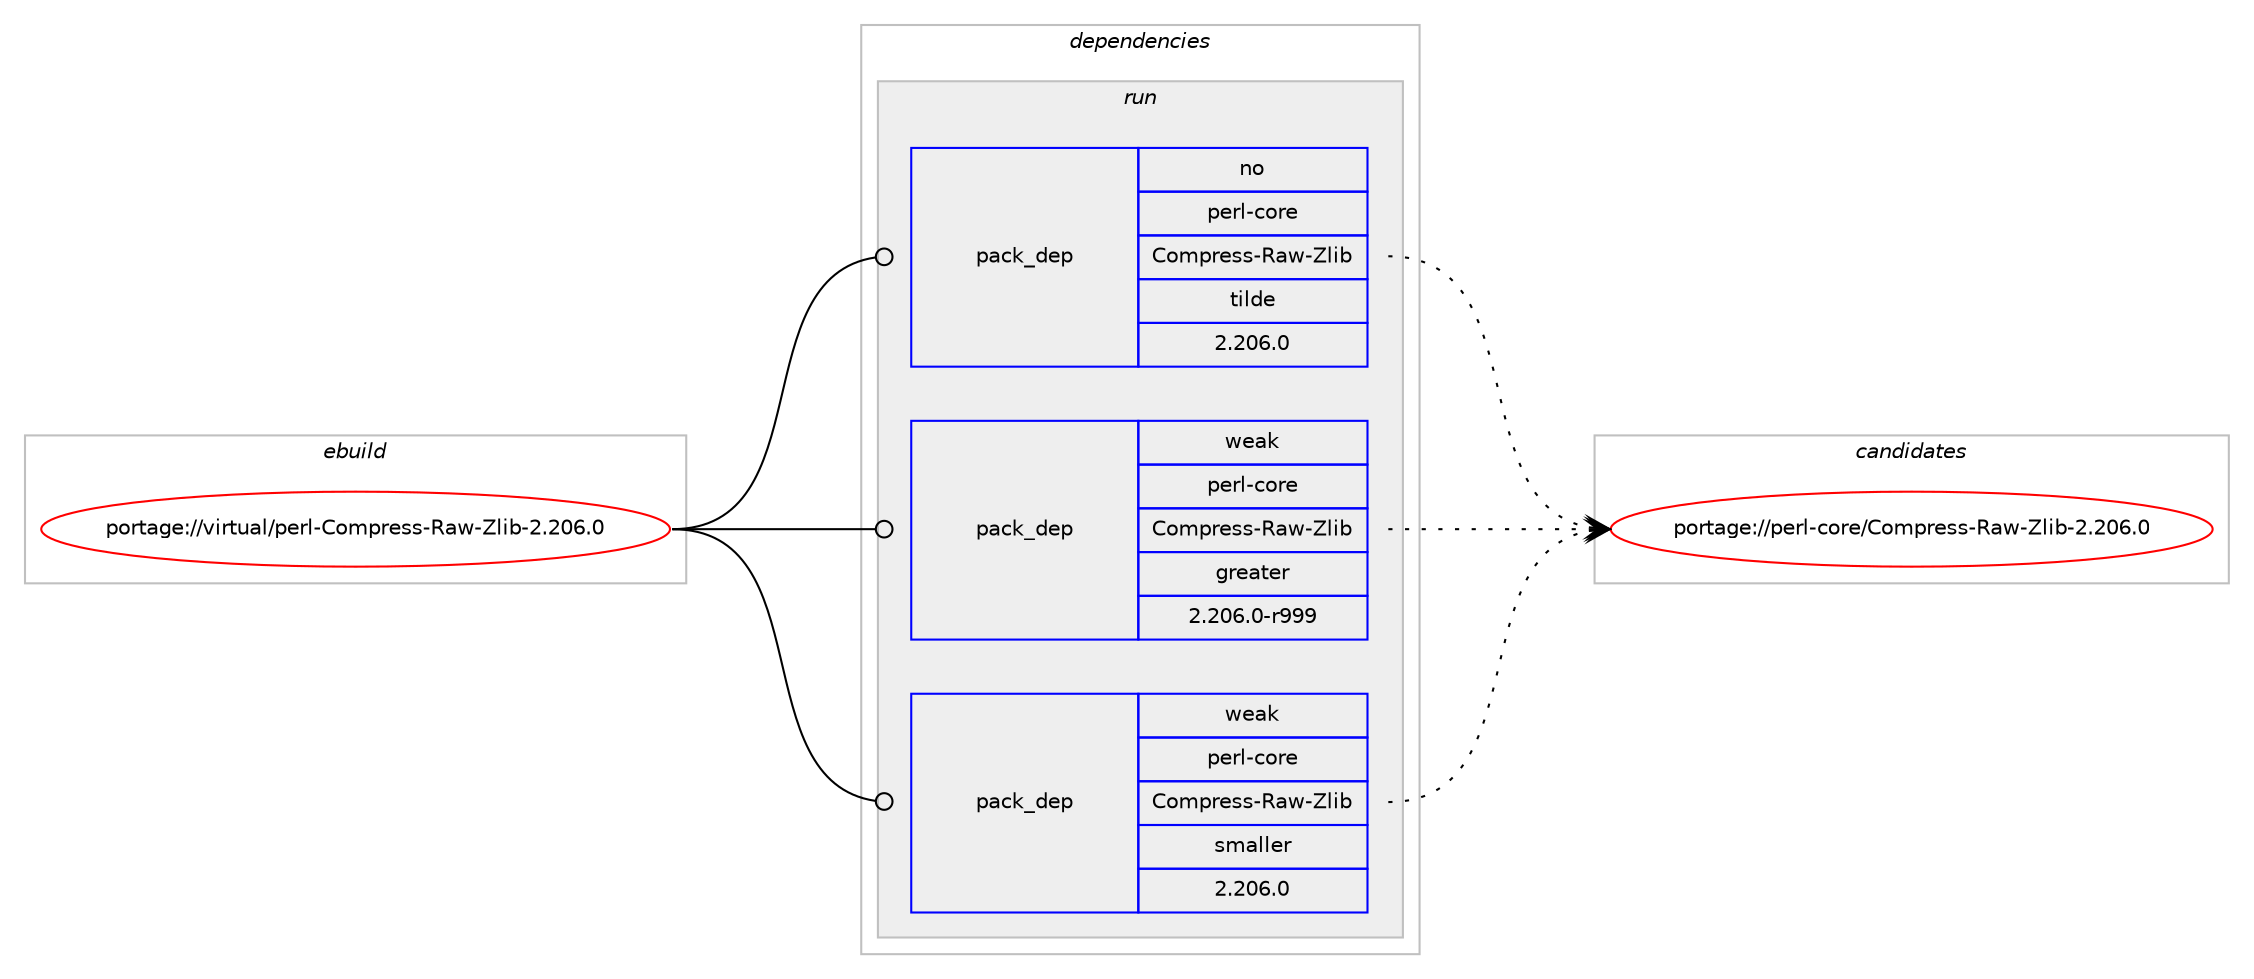 digraph prolog {

# *************
# Graph options
# *************

newrank=true;
concentrate=true;
compound=true;
graph [rankdir=LR,fontname=Helvetica,fontsize=10,ranksep=1.5];#, ranksep=2.5, nodesep=0.2];
edge  [arrowhead=vee];
node  [fontname=Helvetica,fontsize=10];

# **********
# The ebuild
# **********

subgraph cluster_leftcol {
color=gray;
rank=same;
label=<<i>ebuild</i>>;
id [label="portage://virtual/perl-Compress-Raw-Zlib-2.206.0", color=red, width=4, href="../virtual/perl-Compress-Raw-Zlib-2.206.0.svg"];
}

# ****************
# The dependencies
# ****************

subgraph cluster_midcol {
color=gray;
label=<<i>dependencies</i>>;
subgraph cluster_compile {
fillcolor="#eeeeee";
style=filled;
label=<<i>compile</i>>;
}
subgraph cluster_compileandrun {
fillcolor="#eeeeee";
style=filled;
label=<<i>compile and run</i>>;
}
subgraph cluster_run {
fillcolor="#eeeeee";
style=filled;
label=<<i>run</i>>;
# *** BEGIN UNKNOWN DEPENDENCY TYPE (TODO) ***
# id -> package_dependency(portage://virtual/perl-Compress-Raw-Zlib-2.206.0,run,no,dev-lang,perl,none,[,,],any_same_slot,[])
# *** END UNKNOWN DEPENDENCY TYPE (TODO) ***

subgraph pack448 {
dependency1361 [label=<<TABLE BORDER="0" CELLBORDER="1" CELLSPACING="0" CELLPADDING="4" WIDTH="220"><TR><TD ROWSPAN="6" CELLPADDING="30">pack_dep</TD></TR><TR><TD WIDTH="110">no</TD></TR><TR><TD>perl-core</TD></TR><TR><TD>Compress-Raw-Zlib</TD></TR><TR><TD>tilde</TD></TR><TR><TD>2.206.0</TD></TR></TABLE>>, shape=none, color=blue];
}
id:e -> dependency1361:w [weight=20,style="solid",arrowhead="odot"];
subgraph pack449 {
dependency1362 [label=<<TABLE BORDER="0" CELLBORDER="1" CELLSPACING="0" CELLPADDING="4" WIDTH="220"><TR><TD ROWSPAN="6" CELLPADDING="30">pack_dep</TD></TR><TR><TD WIDTH="110">weak</TD></TR><TR><TD>perl-core</TD></TR><TR><TD>Compress-Raw-Zlib</TD></TR><TR><TD>greater</TD></TR><TR><TD>2.206.0-r999</TD></TR></TABLE>>, shape=none, color=blue];
}
id:e -> dependency1362:w [weight=20,style="solid",arrowhead="odot"];
subgraph pack450 {
dependency1363 [label=<<TABLE BORDER="0" CELLBORDER="1" CELLSPACING="0" CELLPADDING="4" WIDTH="220"><TR><TD ROWSPAN="6" CELLPADDING="30">pack_dep</TD></TR><TR><TD WIDTH="110">weak</TD></TR><TR><TD>perl-core</TD></TR><TR><TD>Compress-Raw-Zlib</TD></TR><TR><TD>smaller</TD></TR><TR><TD>2.206.0</TD></TR></TABLE>>, shape=none, color=blue];
}
id:e -> dependency1363:w [weight=20,style="solid",arrowhead="odot"];
}
}

# **************
# The candidates
# **************

subgraph cluster_choices {
rank=same;
color=gray;
label=<<i>candidates</i>>;

subgraph choice448 {
color=black;
nodesep=1;
choice112101114108459911111410147671111091121141011151154582971194590108105984550465048544648 [label="portage://perl-core/Compress-Raw-Zlib-2.206.0", color=red, width=4,href="../perl-core/Compress-Raw-Zlib-2.206.0.svg"];
dependency1361:e -> choice112101114108459911111410147671111091121141011151154582971194590108105984550465048544648:w [style=dotted,weight="100"];
}
subgraph choice449 {
color=black;
nodesep=1;
choice112101114108459911111410147671111091121141011151154582971194590108105984550465048544648 [label="portage://perl-core/Compress-Raw-Zlib-2.206.0", color=red, width=4,href="../perl-core/Compress-Raw-Zlib-2.206.0.svg"];
dependency1362:e -> choice112101114108459911111410147671111091121141011151154582971194590108105984550465048544648:w [style=dotted,weight="100"];
}
subgraph choice450 {
color=black;
nodesep=1;
choice112101114108459911111410147671111091121141011151154582971194590108105984550465048544648 [label="portage://perl-core/Compress-Raw-Zlib-2.206.0", color=red, width=4,href="../perl-core/Compress-Raw-Zlib-2.206.0.svg"];
dependency1363:e -> choice112101114108459911111410147671111091121141011151154582971194590108105984550465048544648:w [style=dotted,weight="100"];
}
}

}
